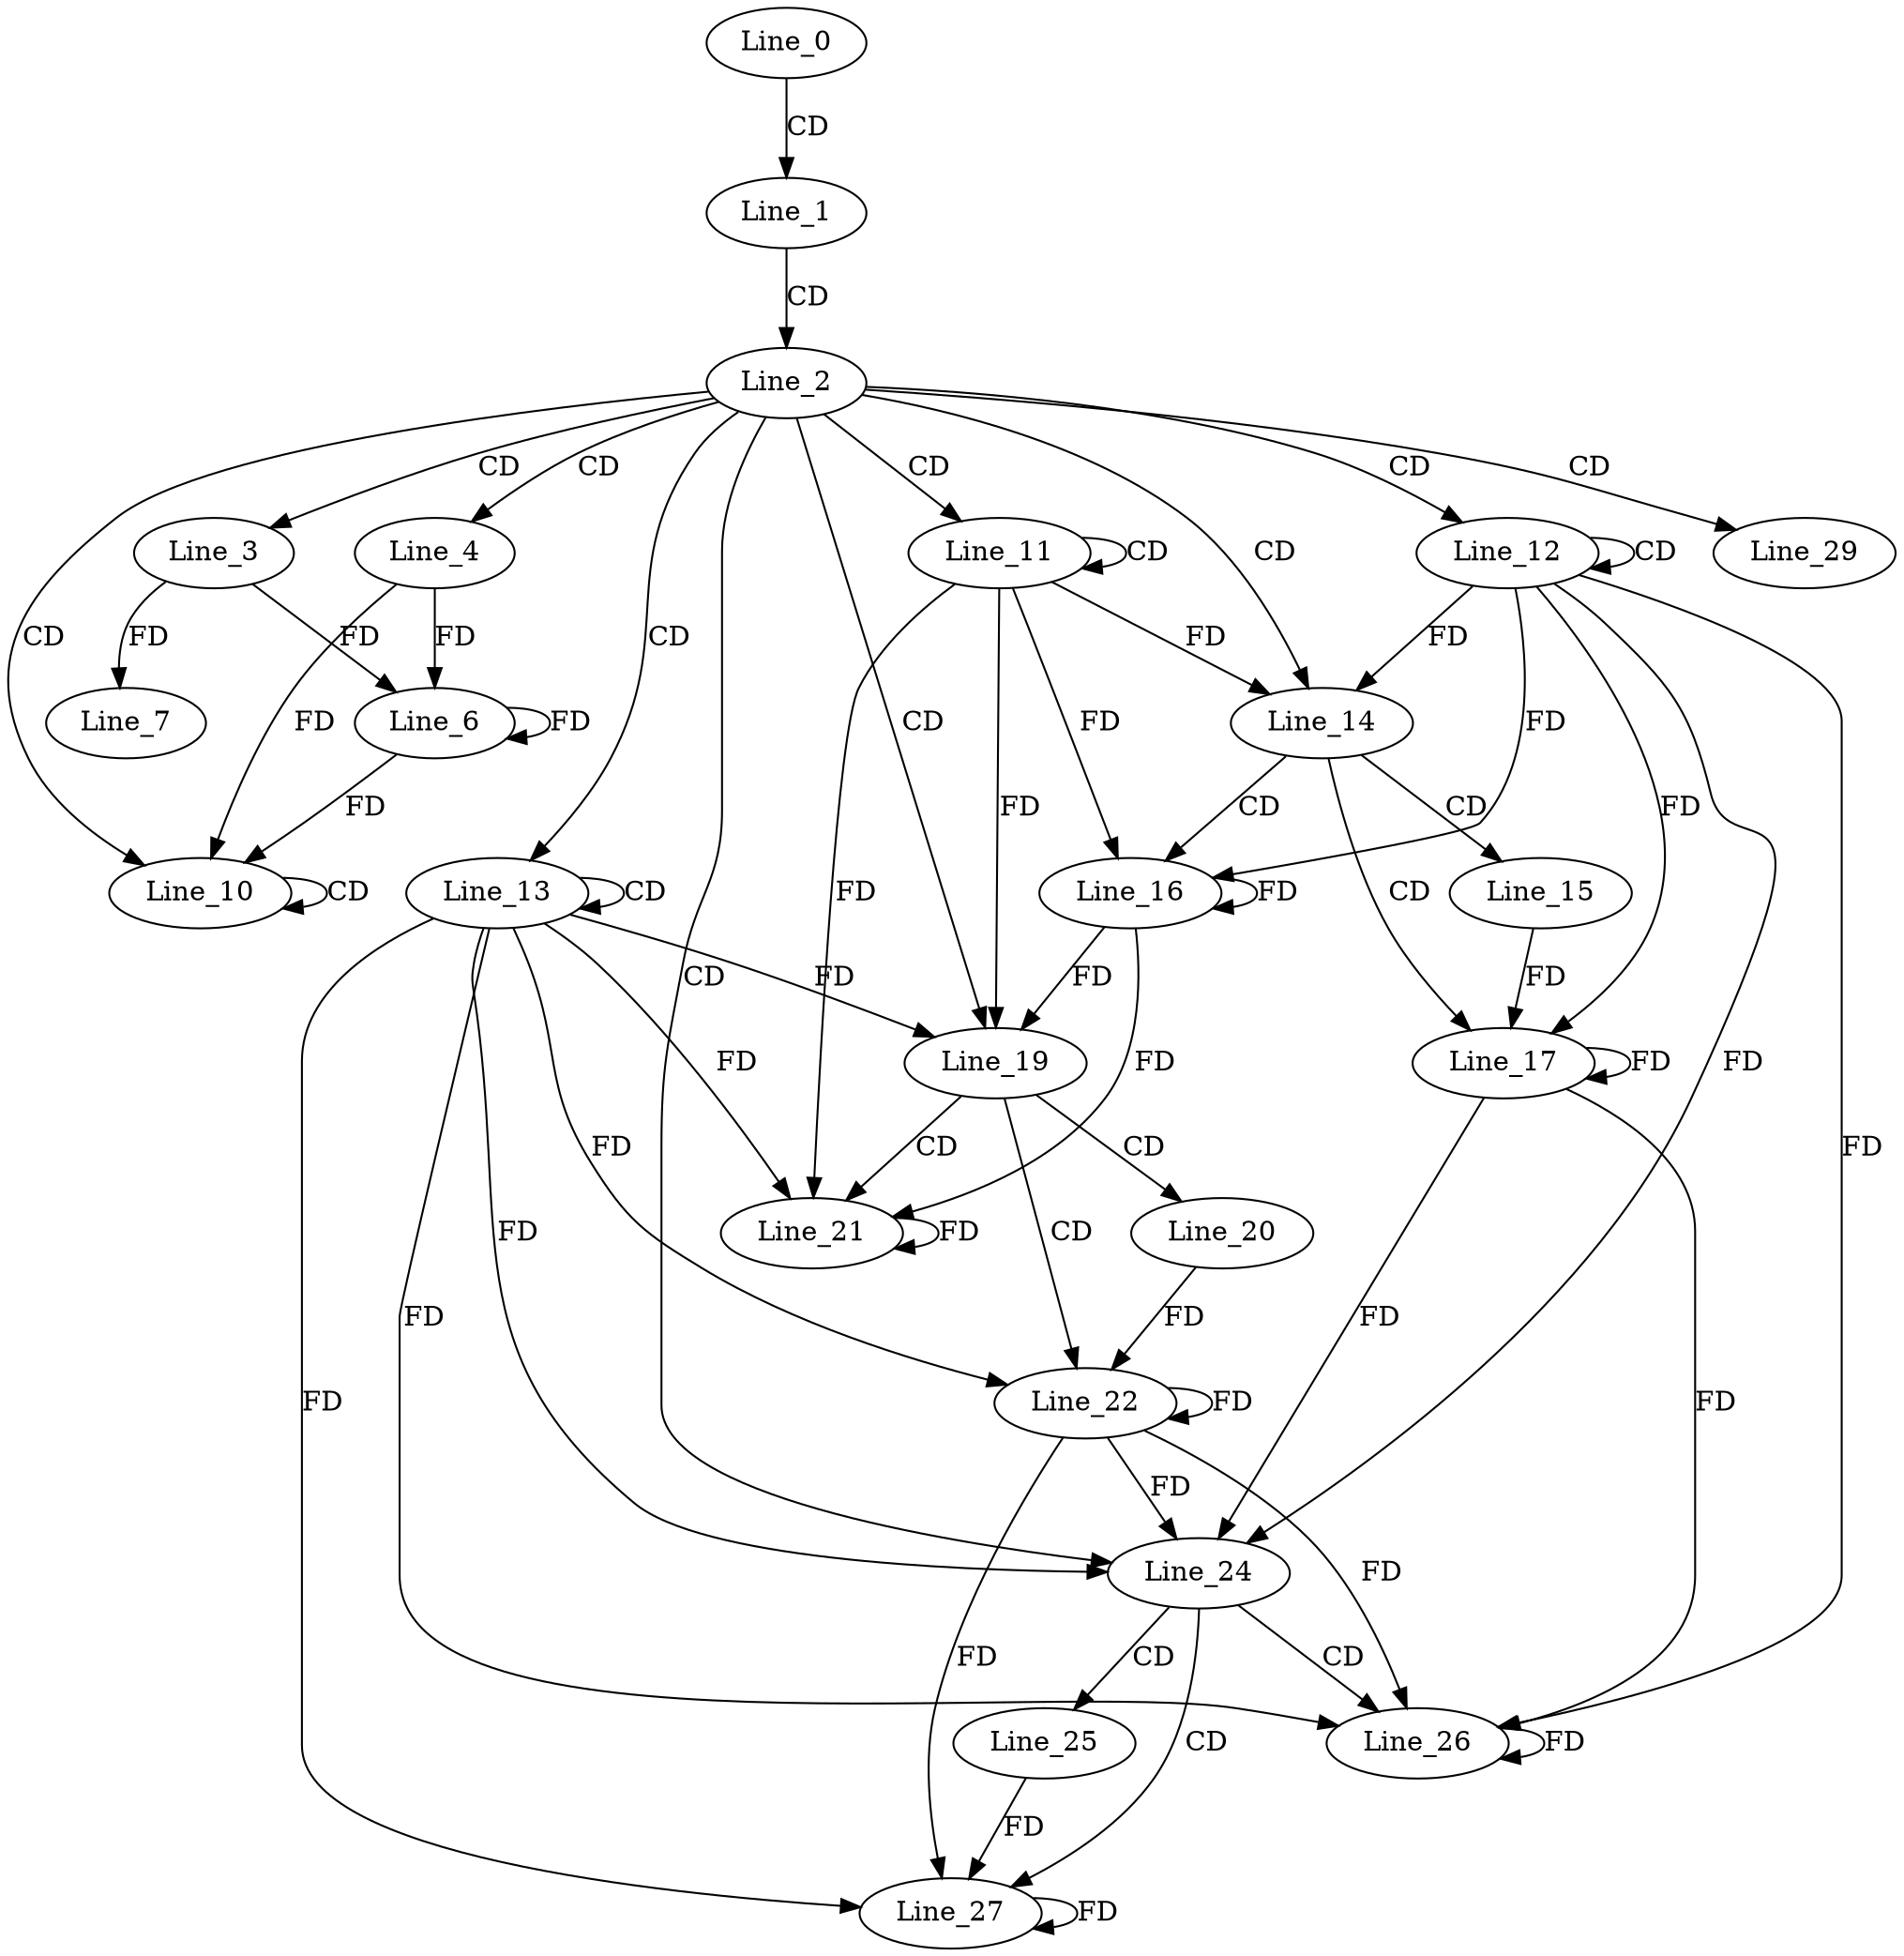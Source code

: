 digraph G {
  Line_0;
  Line_1;
  Line_2;
  Line_3;
  Line_4;
  Line_6;
  Line_6;
  Line_7;
  Line_10;
  Line_10;
  Line_11;
  Line_11;
  Line_12;
  Line_12;
  Line_13;
  Line_13;
  Line_14;
  Line_15;
  Line_16;
  Line_17;
  Line_19;
  Line_20;
  Line_21;
  Line_22;
  Line_24;
  Line_25;
  Line_26;
  Line_27;
  Line_29;
  Line_0 -> Line_1 [ label="CD" ];
  Line_1 -> Line_2 [ label="CD" ];
  Line_2 -> Line_3 [ label="CD" ];
  Line_2 -> Line_4 [ label="CD" ];
  Line_4 -> Line_6 [ label="FD" ];
  Line_6 -> Line_6 [ label="FD" ];
  Line_3 -> Line_6 [ label="FD" ];
  Line_3 -> Line_7 [ label="FD" ];
  Line_2 -> Line_10 [ label="CD" ];
  Line_10 -> Line_10 [ label="CD" ];
  Line_4 -> Line_10 [ label="FD" ];
  Line_6 -> Line_10 [ label="FD" ];
  Line_2 -> Line_11 [ label="CD" ];
  Line_11 -> Line_11 [ label="CD" ];
  Line_2 -> Line_12 [ label="CD" ];
  Line_12 -> Line_12 [ label="CD" ];
  Line_2 -> Line_13 [ label="CD" ];
  Line_13 -> Line_13 [ label="CD" ];
  Line_2 -> Line_14 [ label="CD" ];
  Line_11 -> Line_14 [ label="FD" ];
  Line_12 -> Line_14 [ label="FD" ];
  Line_14 -> Line_15 [ label="CD" ];
  Line_14 -> Line_16 [ label="CD" ];
  Line_11 -> Line_16 [ label="FD" ];
  Line_16 -> Line_16 [ label="FD" ];
  Line_12 -> Line_16 [ label="FD" ];
  Line_14 -> Line_17 [ label="CD" ];
  Line_12 -> Line_17 [ label="FD" ];
  Line_17 -> Line_17 [ label="FD" ];
  Line_15 -> Line_17 [ label="FD" ];
  Line_2 -> Line_19 [ label="CD" ];
  Line_11 -> Line_19 [ label="FD" ];
  Line_16 -> Line_19 [ label="FD" ];
  Line_13 -> Line_19 [ label="FD" ];
  Line_19 -> Line_20 [ label="CD" ];
  Line_19 -> Line_21 [ label="CD" ];
  Line_11 -> Line_21 [ label="FD" ];
  Line_16 -> Line_21 [ label="FD" ];
  Line_21 -> Line_21 [ label="FD" ];
  Line_13 -> Line_21 [ label="FD" ];
  Line_19 -> Line_22 [ label="CD" ];
  Line_13 -> Line_22 [ label="FD" ];
  Line_22 -> Line_22 [ label="FD" ];
  Line_20 -> Line_22 [ label="FD" ];
  Line_2 -> Line_24 [ label="CD" ];
  Line_12 -> Line_24 [ label="FD" ];
  Line_17 -> Line_24 [ label="FD" ];
  Line_13 -> Line_24 [ label="FD" ];
  Line_22 -> Line_24 [ label="FD" ];
  Line_24 -> Line_25 [ label="CD" ];
  Line_24 -> Line_26 [ label="CD" ];
  Line_12 -> Line_26 [ label="FD" ];
  Line_17 -> Line_26 [ label="FD" ];
  Line_26 -> Line_26 [ label="FD" ];
  Line_13 -> Line_26 [ label="FD" ];
  Line_22 -> Line_26 [ label="FD" ];
  Line_24 -> Line_27 [ label="CD" ];
  Line_13 -> Line_27 [ label="FD" ];
  Line_22 -> Line_27 [ label="FD" ];
  Line_27 -> Line_27 [ label="FD" ];
  Line_25 -> Line_27 [ label="FD" ];
  Line_2 -> Line_29 [ label="CD" ];
}
